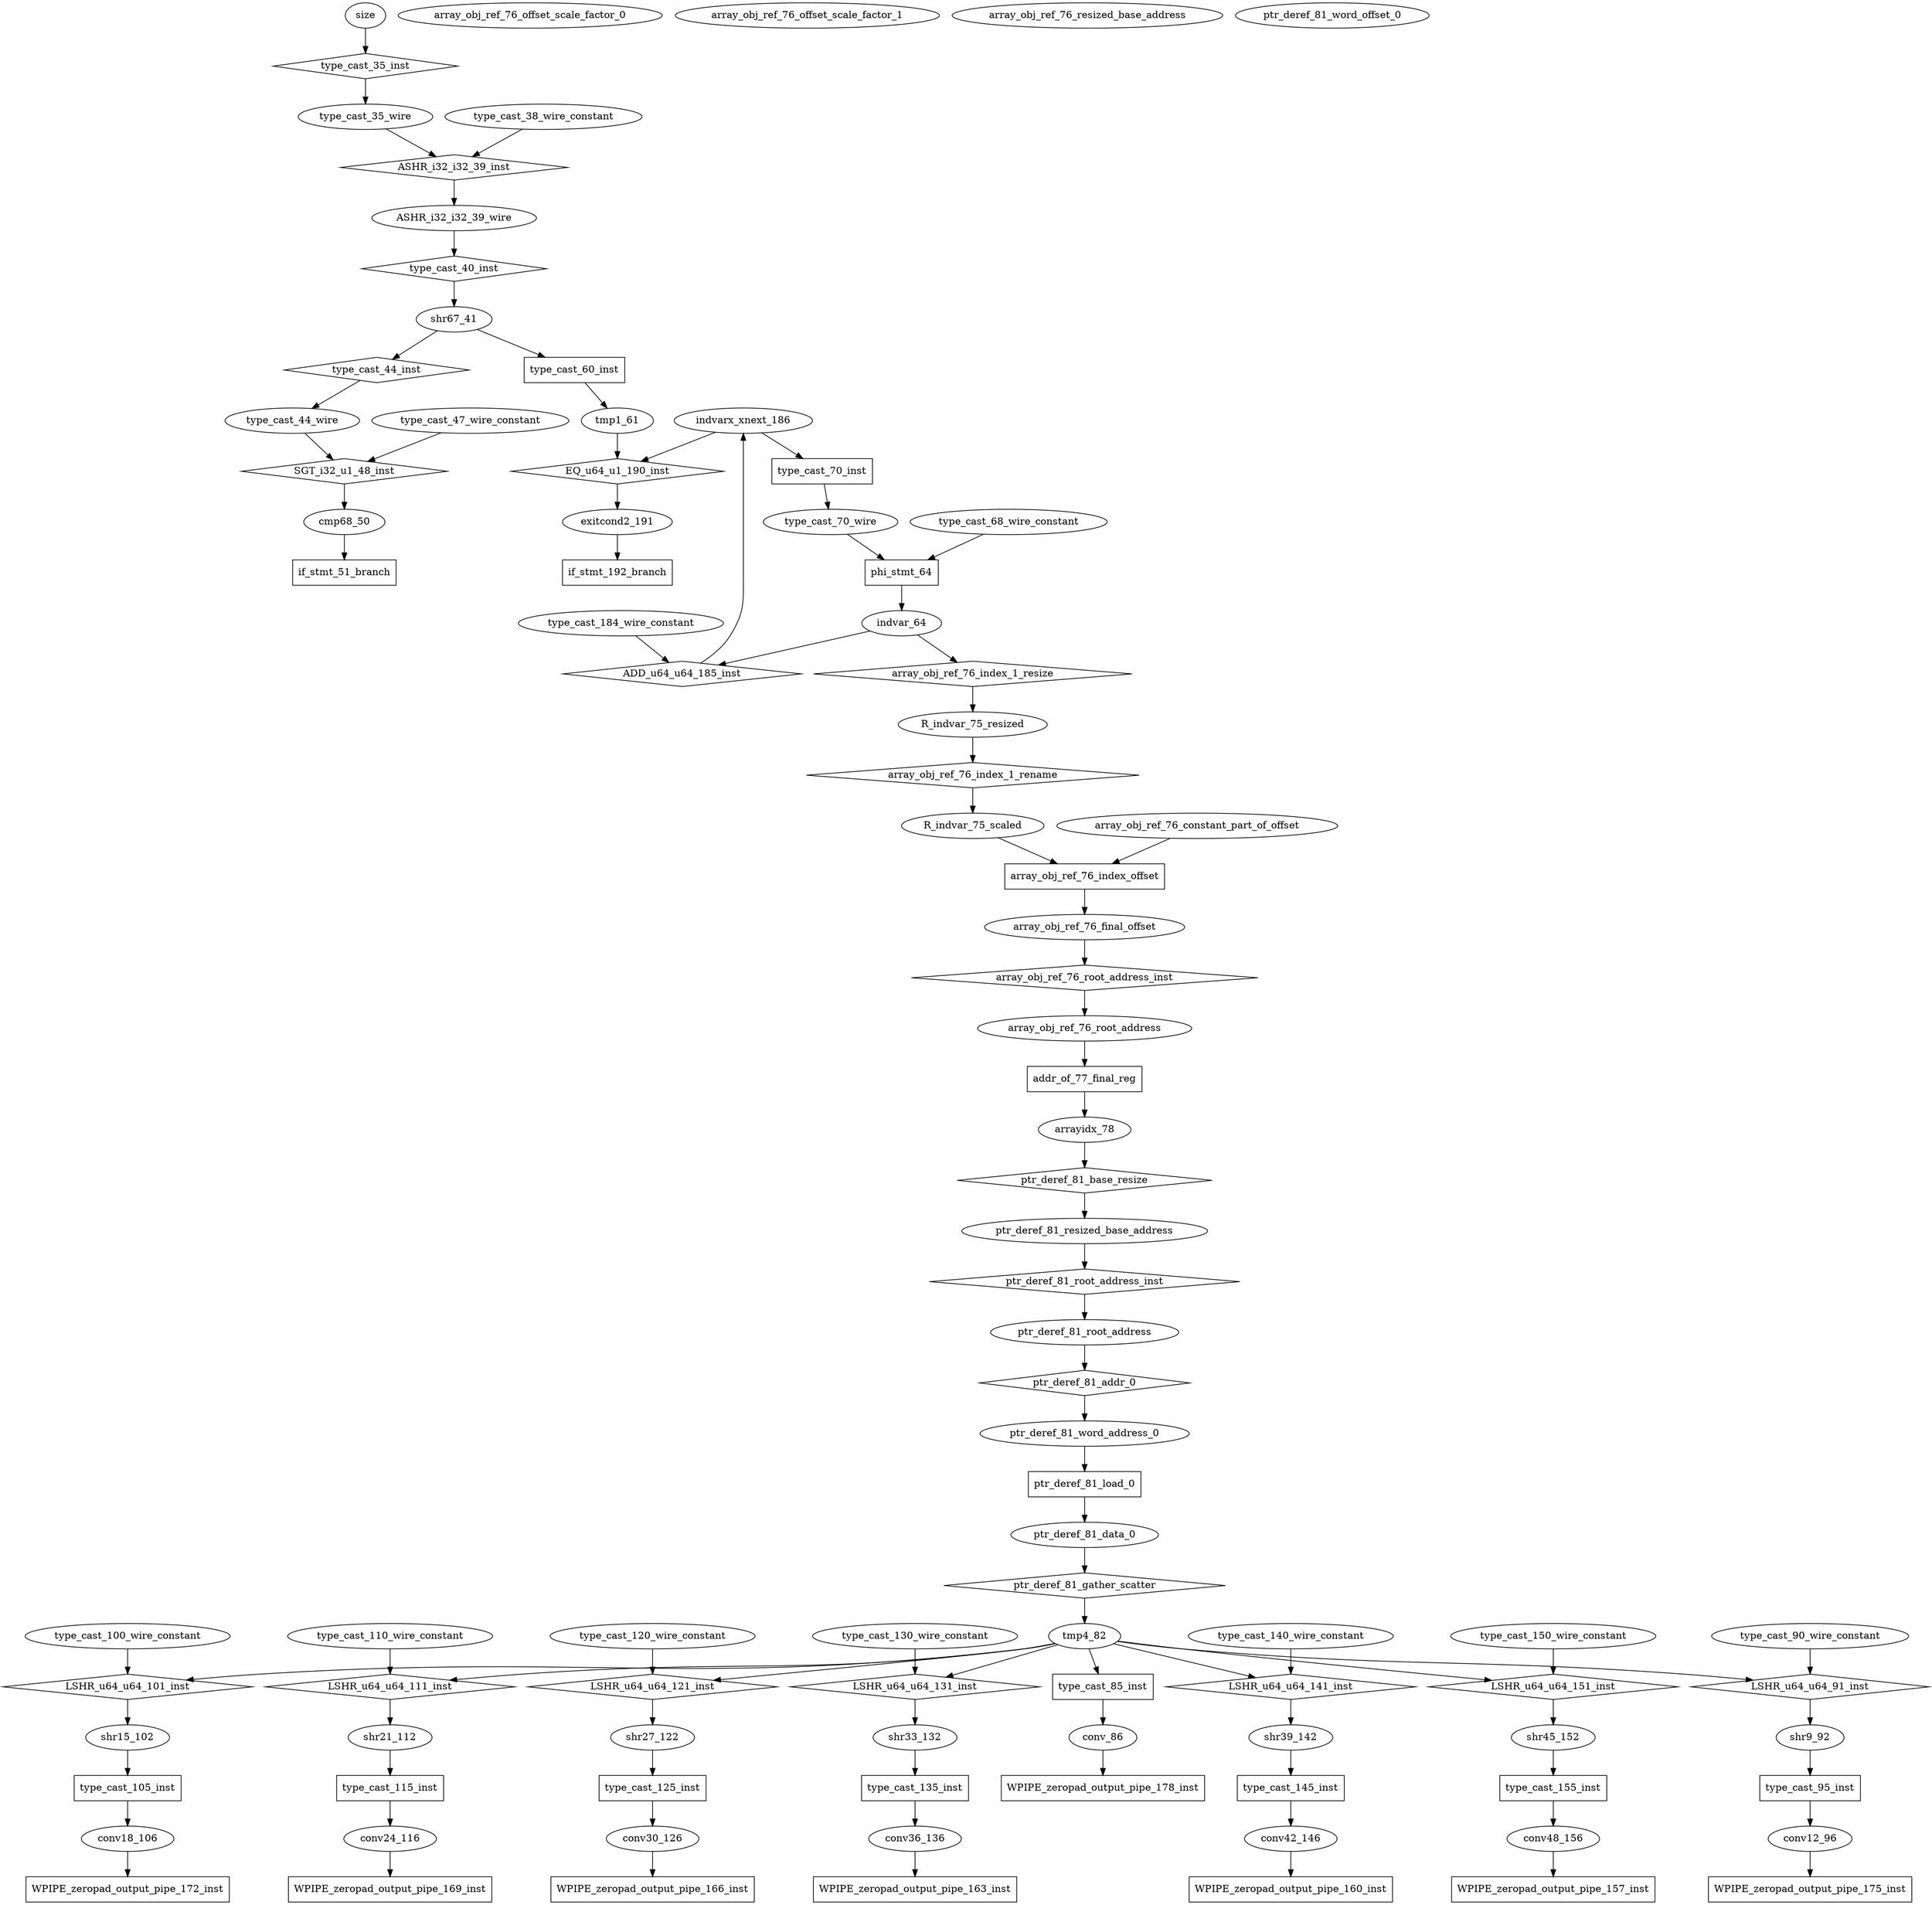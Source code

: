 digraph data_path {
  ASHR_i32_i32_39_wire [shape=ellipse];
  R_indvar_75_resized [shape=ellipse];
  R_indvar_75_scaled [shape=ellipse];
  array_obj_ref_76_constant_part_of_offset [shape=ellipse];
  array_obj_ref_76_final_offset [shape=ellipse];
  array_obj_ref_76_offset_scale_factor_0 [shape=ellipse];
  array_obj_ref_76_offset_scale_factor_1 [shape=ellipse];
  array_obj_ref_76_resized_base_address [shape=ellipse];
  array_obj_ref_76_root_address [shape=ellipse];
  arrayidx_78 [shape=ellipse];
  cmp68_50 [shape=ellipse];
  conv12_96 [shape=ellipse];
  conv18_106 [shape=ellipse];
  conv24_116 [shape=ellipse];
  conv30_126 [shape=ellipse];
  conv36_136 [shape=ellipse];
  conv42_146 [shape=ellipse];
  conv48_156 [shape=ellipse];
  conv_86 [shape=ellipse];
  exitcond2_191 [shape=ellipse];
  indvar_64 [shape=ellipse];
  indvarx_xnext_186 [shape=ellipse];
  ptr_deref_81_data_0 [shape=ellipse];
  ptr_deref_81_resized_base_address [shape=ellipse];
  ptr_deref_81_root_address [shape=ellipse];
  ptr_deref_81_word_address_0 [shape=ellipse];
  ptr_deref_81_word_offset_0 [shape=ellipse];
  shr15_102 [shape=ellipse];
  shr21_112 [shape=ellipse];
  shr27_122 [shape=ellipse];
  shr33_132 [shape=ellipse];
  shr39_142 [shape=ellipse];
  shr45_152 [shape=ellipse];
  shr67_41 [shape=ellipse];
  shr9_92 [shape=ellipse];
  tmp1_61 [shape=ellipse];
  tmp4_82 [shape=ellipse];
  type_cast_100_wire_constant [shape=ellipse];
  type_cast_110_wire_constant [shape=ellipse];
  type_cast_120_wire_constant [shape=ellipse];
  type_cast_130_wire_constant [shape=ellipse];
  type_cast_140_wire_constant [shape=ellipse];
  type_cast_150_wire_constant [shape=ellipse];
  type_cast_184_wire_constant [shape=ellipse];
  type_cast_35_wire [shape=ellipse];
  type_cast_38_wire_constant [shape=ellipse];
  type_cast_44_wire [shape=ellipse];
  type_cast_47_wire_constant [shape=ellipse];
  type_cast_68_wire_constant [shape=ellipse];
  type_cast_70_wire [shape=ellipse];
  type_cast_90_wire_constant [shape=ellipse];
  ADD_u64_u64_185_inst [shape=diamond];
indvar_64  -> ADD_u64_u64_185_inst;
type_cast_184_wire_constant  -> ADD_u64_u64_185_inst;
ADD_u64_u64_185_inst -> indvarx_xnext_186;
  ASHR_i32_i32_39_inst [shape=diamond];
type_cast_35_wire  -> ASHR_i32_i32_39_inst;
type_cast_38_wire_constant  -> ASHR_i32_i32_39_inst;
ASHR_i32_i32_39_inst -> ASHR_i32_i32_39_wire;
  EQ_u64_u1_190_inst [shape=diamond];
indvarx_xnext_186  -> EQ_u64_u1_190_inst;
tmp1_61  -> EQ_u64_u1_190_inst;
EQ_u64_u1_190_inst -> exitcond2_191;
  LSHR_u64_u64_101_inst [shape=diamond];
tmp4_82  -> LSHR_u64_u64_101_inst;
type_cast_100_wire_constant  -> LSHR_u64_u64_101_inst;
LSHR_u64_u64_101_inst -> shr15_102;
  LSHR_u64_u64_111_inst [shape=diamond];
tmp4_82  -> LSHR_u64_u64_111_inst;
type_cast_110_wire_constant  -> LSHR_u64_u64_111_inst;
LSHR_u64_u64_111_inst -> shr21_112;
  LSHR_u64_u64_121_inst [shape=diamond];
tmp4_82  -> LSHR_u64_u64_121_inst;
type_cast_120_wire_constant  -> LSHR_u64_u64_121_inst;
LSHR_u64_u64_121_inst -> shr27_122;
  LSHR_u64_u64_131_inst [shape=diamond];
tmp4_82  -> LSHR_u64_u64_131_inst;
type_cast_130_wire_constant  -> LSHR_u64_u64_131_inst;
LSHR_u64_u64_131_inst -> shr33_132;
  LSHR_u64_u64_141_inst [shape=diamond];
tmp4_82  -> LSHR_u64_u64_141_inst;
type_cast_140_wire_constant  -> LSHR_u64_u64_141_inst;
LSHR_u64_u64_141_inst -> shr39_142;
  LSHR_u64_u64_151_inst [shape=diamond];
tmp4_82  -> LSHR_u64_u64_151_inst;
type_cast_150_wire_constant  -> LSHR_u64_u64_151_inst;
LSHR_u64_u64_151_inst -> shr45_152;
  LSHR_u64_u64_91_inst [shape=diamond];
tmp4_82  -> LSHR_u64_u64_91_inst;
type_cast_90_wire_constant  -> LSHR_u64_u64_91_inst;
LSHR_u64_u64_91_inst -> shr9_92;
  SGT_i32_u1_48_inst [shape=diamond];
type_cast_44_wire  -> SGT_i32_u1_48_inst;
type_cast_47_wire_constant  -> SGT_i32_u1_48_inst;
SGT_i32_u1_48_inst -> cmp68_50;
  WPIPE_zeropad_output_pipe_157_inst [shape=rectangle];
conv48_156  -> WPIPE_zeropad_output_pipe_157_inst;
  WPIPE_zeropad_output_pipe_160_inst [shape=rectangle];
conv42_146  -> WPIPE_zeropad_output_pipe_160_inst;
  WPIPE_zeropad_output_pipe_163_inst [shape=rectangle];
conv36_136  -> WPIPE_zeropad_output_pipe_163_inst;
  WPIPE_zeropad_output_pipe_166_inst [shape=rectangle];
conv30_126  -> WPIPE_zeropad_output_pipe_166_inst;
  WPIPE_zeropad_output_pipe_169_inst [shape=rectangle];
conv24_116  -> WPIPE_zeropad_output_pipe_169_inst;
  WPIPE_zeropad_output_pipe_172_inst [shape=rectangle];
conv18_106  -> WPIPE_zeropad_output_pipe_172_inst;
  WPIPE_zeropad_output_pipe_175_inst [shape=rectangle];
conv12_96  -> WPIPE_zeropad_output_pipe_175_inst;
  WPIPE_zeropad_output_pipe_178_inst [shape=rectangle];
conv_86  -> WPIPE_zeropad_output_pipe_178_inst;
  addr_of_77_final_reg [shape=rectangle];
array_obj_ref_76_root_address  -> addr_of_77_final_reg;
addr_of_77_final_reg -> arrayidx_78;
  array_obj_ref_76_index_1_rename [shape=diamond];
R_indvar_75_resized  -> array_obj_ref_76_index_1_rename;
array_obj_ref_76_index_1_rename -> R_indvar_75_scaled;
  array_obj_ref_76_index_1_resize [shape=diamond];
indvar_64  -> array_obj_ref_76_index_1_resize;
array_obj_ref_76_index_1_resize -> R_indvar_75_resized;
  array_obj_ref_76_index_offset [shape=rectangle];
R_indvar_75_scaled  -> array_obj_ref_76_index_offset;
array_obj_ref_76_constant_part_of_offset  -> array_obj_ref_76_index_offset;
array_obj_ref_76_index_offset -> array_obj_ref_76_final_offset;
  array_obj_ref_76_root_address_inst [shape=diamond];
array_obj_ref_76_final_offset  -> array_obj_ref_76_root_address_inst;
array_obj_ref_76_root_address_inst -> array_obj_ref_76_root_address;
  if_stmt_192_branch [shape=rectangle];
exitcond2_191  -> if_stmt_192_branch;
  if_stmt_51_branch [shape=rectangle];
cmp68_50  -> if_stmt_51_branch;
  phi_stmt_64 [shape=rectangle];
type_cast_68_wire_constant  -> phi_stmt_64;
type_cast_70_wire  -> phi_stmt_64;
phi_stmt_64 -> indvar_64;
  ptr_deref_81_addr_0 [shape=diamond];
ptr_deref_81_root_address  -> ptr_deref_81_addr_0;
ptr_deref_81_addr_0 -> ptr_deref_81_word_address_0;
  ptr_deref_81_base_resize [shape=diamond];
arrayidx_78  -> ptr_deref_81_base_resize;
ptr_deref_81_base_resize -> ptr_deref_81_resized_base_address;
  ptr_deref_81_gather_scatter [shape=diamond];
ptr_deref_81_data_0  -> ptr_deref_81_gather_scatter;
ptr_deref_81_gather_scatter -> tmp4_82;
  ptr_deref_81_load_0 [shape=rectangle];
ptr_deref_81_word_address_0  -> ptr_deref_81_load_0;
ptr_deref_81_load_0 -> ptr_deref_81_data_0;
  ptr_deref_81_root_address_inst [shape=diamond];
ptr_deref_81_resized_base_address  -> ptr_deref_81_root_address_inst;
ptr_deref_81_root_address_inst -> ptr_deref_81_root_address;
  type_cast_105_inst [shape=rectangle];
shr15_102  -> type_cast_105_inst;
type_cast_105_inst -> conv18_106;
  type_cast_115_inst [shape=rectangle];
shr21_112  -> type_cast_115_inst;
type_cast_115_inst -> conv24_116;
  type_cast_125_inst [shape=rectangle];
shr27_122  -> type_cast_125_inst;
type_cast_125_inst -> conv30_126;
  type_cast_135_inst [shape=rectangle];
shr33_132  -> type_cast_135_inst;
type_cast_135_inst -> conv36_136;
  type_cast_145_inst [shape=rectangle];
shr39_142  -> type_cast_145_inst;
type_cast_145_inst -> conv42_146;
  type_cast_155_inst [shape=rectangle];
shr45_152  -> type_cast_155_inst;
type_cast_155_inst -> conv48_156;
  type_cast_35_inst [shape=diamond];
size  -> type_cast_35_inst;
type_cast_35_inst -> type_cast_35_wire;
  type_cast_40_inst [shape=diamond];
ASHR_i32_i32_39_wire  -> type_cast_40_inst;
type_cast_40_inst -> shr67_41;
  type_cast_44_inst [shape=diamond];
shr67_41  -> type_cast_44_inst;
type_cast_44_inst -> type_cast_44_wire;
  type_cast_60_inst [shape=rectangle];
shr67_41  -> type_cast_60_inst;
type_cast_60_inst -> tmp1_61;
  type_cast_70_inst [shape=rectangle];
indvarx_xnext_186  -> type_cast_70_inst;
type_cast_70_inst -> type_cast_70_wire;
  type_cast_85_inst [shape=rectangle];
tmp4_82  -> type_cast_85_inst;
type_cast_85_inst -> conv_86;
  type_cast_95_inst [shape=rectangle];
shr9_92  -> type_cast_95_inst;
type_cast_95_inst -> conv12_96;
}
